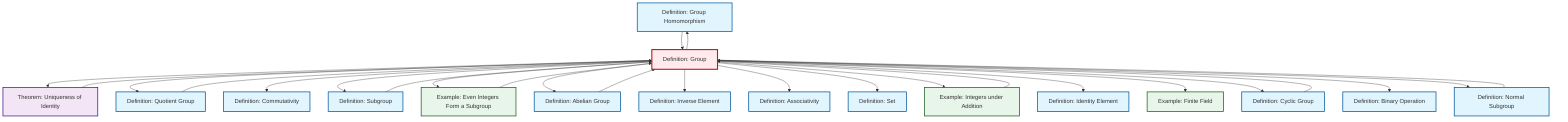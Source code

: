 graph TD
    classDef definition fill:#e1f5fe,stroke:#01579b,stroke-width:2px
    classDef theorem fill:#f3e5f5,stroke:#4a148c,stroke-width:2px
    classDef axiom fill:#fff3e0,stroke:#e65100,stroke-width:2px
    classDef example fill:#e8f5e9,stroke:#1b5e20,stroke-width:2px
    classDef current fill:#ffebee,stroke:#b71c1c,stroke-width:3px
    def-homomorphism["Definition: Group Homomorphism"]:::definition
    ex-integers-addition["Example: Integers under Addition"]:::example
    def-associativity["Definition: Associativity"]:::definition
    def-set["Definition: Set"]:::definition
    def-group["Definition: Group"]:::definition
    def-subgroup["Definition: Subgroup"]:::definition
    def-cyclic-group["Definition: Cyclic Group"]:::definition
    thm-unique-identity["Theorem: Uniqueness of Identity"]:::theorem
    def-identity-element["Definition: Identity Element"]:::definition
    def-commutativity["Definition: Commutativity"]:::definition
    def-abelian-group["Definition: Abelian Group"]:::definition
    ex-even-integers-subgroup["Example: Even Integers Form a Subgroup"]:::example
    def-inverse-element["Definition: Inverse Element"]:::definition
    def-binary-operation["Definition: Binary Operation"]:::definition
    def-normal-subgroup["Definition: Normal Subgroup"]:::definition
    ex-finite-field["Example: Finite Field"]:::example
    def-quotient-group["Definition: Quotient Group"]:::definition
    def-group --> thm-unique-identity
    def-group --> def-quotient-group
    thm-unique-identity --> def-group
    def-homomorphism --> def-group
    def-group --> def-commutativity
    def-group --> def-homomorphism
    ex-even-integers-subgroup --> def-group
    ex-integers-addition --> def-group
    def-group --> def-subgroup
    def-group --> ex-even-integers-subgroup
    def-subgroup --> def-group
    def-cyclic-group --> def-group
    def-abelian-group --> def-group
    def-group --> def-abelian-group
    def-group --> def-inverse-element
    def-group --> def-associativity
    def-group --> def-set
    def-group --> ex-integers-addition
    def-quotient-group --> def-group
    def-group --> def-identity-element
    def-group --> ex-finite-field
    def-group --> def-cyclic-group
    def-normal-subgroup --> def-group
    def-group --> def-binary-operation
    def-group --> def-normal-subgroup
    class def-group current